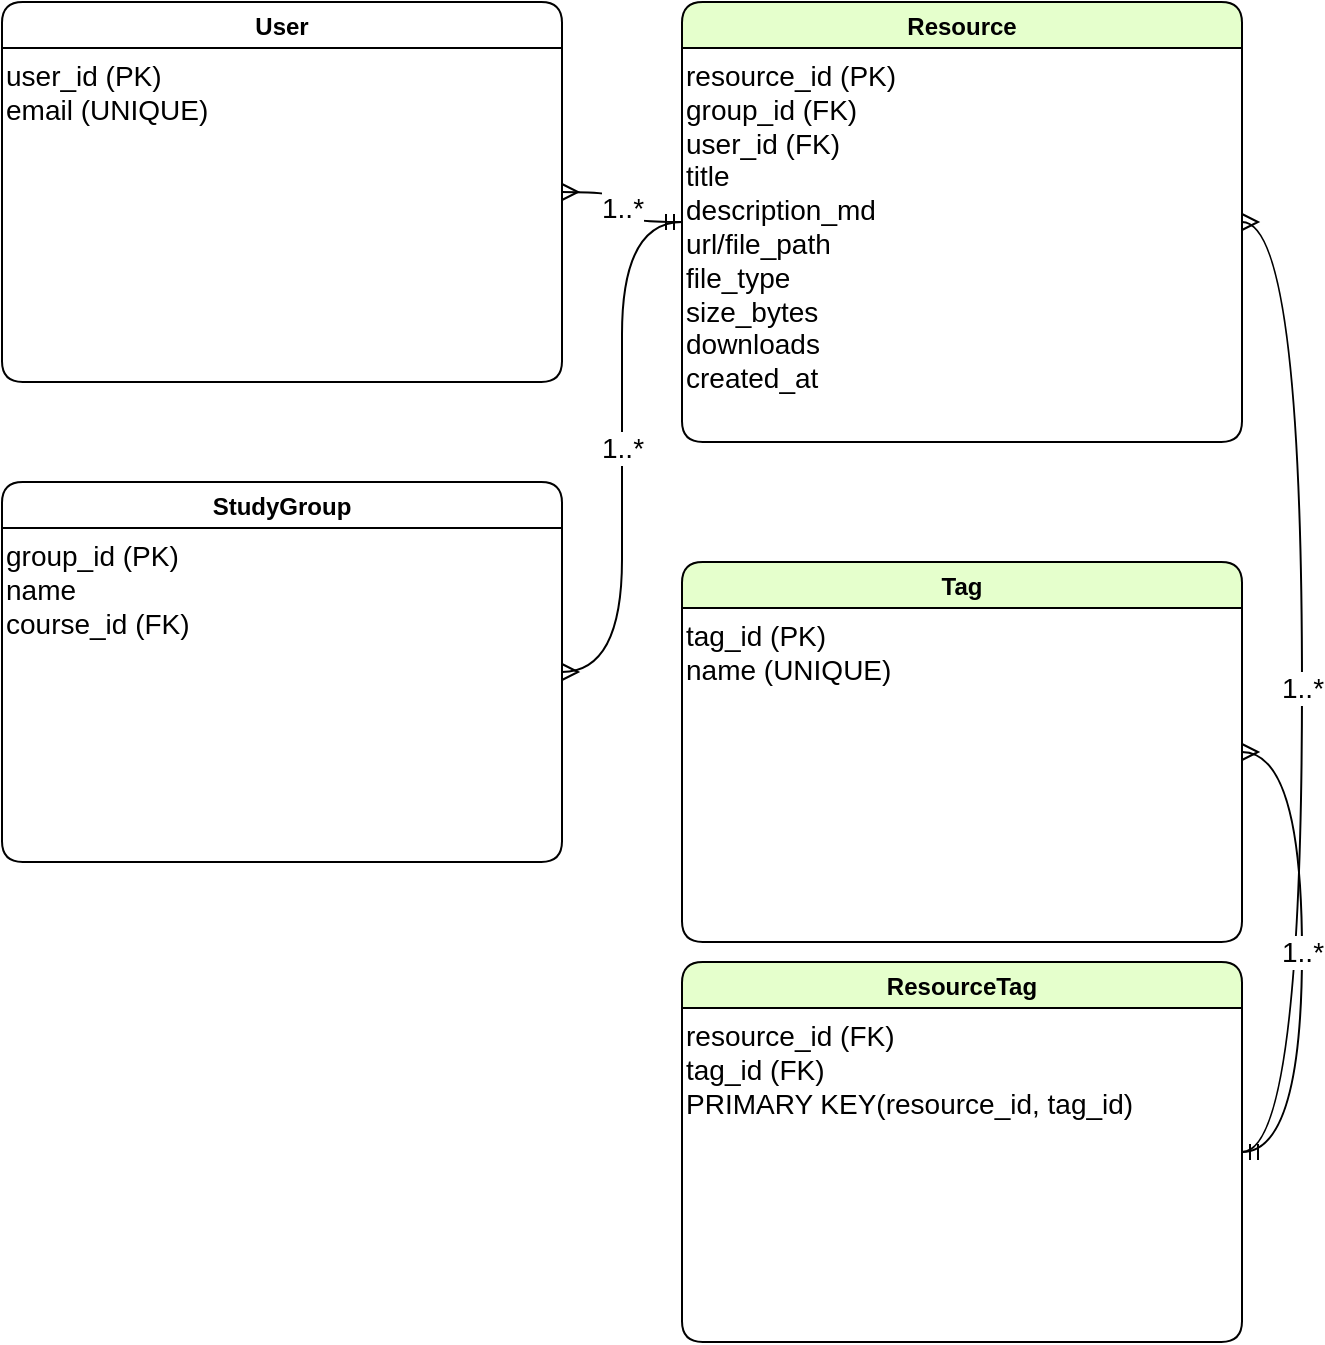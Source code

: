 <mxfile version="28.2.5">
  <diagram name="UC‑3 Resources &amp; Tagging" id="UC3-Labeled">
    <mxGraphModel dx="1418" dy="756" grid="1" gridSize="10" guides="1" tooltips="1" connect="1" arrows="1" fold="1" page="1" pageScale="1" pageWidth="1800" pageHeight="1200" math="0" shadow="0">
      <root>
        <mxCell id="0" />
        <mxCell id="1" parent="0" />
        <mxCell id="id12005" value="User" style="swimlane;rounded=1;fillColor=#FFFFFF;" parent="1" vertex="1">
          <mxGeometry x="80" y="80" width="280" height="190" as="geometry" />
        </mxCell>
        <mxCell id="id12006" value="&lt;div&gt;user_id (PK)&lt;/div&gt;&lt;div&gt;email (UNIQUE)&lt;/div&gt;" style="text;html=1;align=left;verticalAlign=top;resizable=0;points=[];autosize=1;strokeColor=none;fillColor=none;fontSize=14;" parent="id12005" vertex="1">
          <mxGeometry y="22" width="260" height="166" as="geometry" />
        </mxCell>
        <mxCell id="id12007" value="StudyGroup" style="swimlane;rounded=1;fillColor=#FFFFFF;" parent="1" vertex="1">
          <mxGeometry x="80" y="320" width="280" height="190" as="geometry" />
        </mxCell>
        <mxCell id="id12008" value="&lt;div&gt;group_id (PK)&lt;/div&gt;&lt;div&gt;name&lt;/div&gt;&lt;div&gt;course_id (FK)&lt;/div&gt;" style="text;html=1;align=left;verticalAlign=top;resizable=0;points=[];autosize=1;strokeColor=none;fillColor=none;fontSize=14;" parent="id12007" vertex="1">
          <mxGeometry y="22" width="260" height="166" as="geometry" />
        </mxCell>
        <mxCell id="id12009" value="Resource" style="swimlane;rounded=1;fillColor=#E5FFCC;" parent="1" vertex="1">
          <mxGeometry x="420" y="80" width="280" height="220" as="geometry" />
        </mxCell>
        <mxCell id="id12010" value="&lt;div&gt;resource_id (PK)&lt;/div&gt;&lt;div&gt;group_id (FK)&lt;/div&gt;&lt;div&gt;user_id (FK)&lt;/div&gt;&lt;div&gt;title&lt;/div&gt;&lt;div&gt;description_md&lt;/div&gt;&lt;div&gt;url/file_path&lt;/div&gt;&lt;div&gt;file_type&lt;/div&gt;&lt;div&gt;size_bytes&lt;/div&gt;&lt;div&gt;downloads&lt;/div&gt;&lt;div&gt;created_at&lt;/div&gt;" style="text;html=1;align=left;verticalAlign=top;resizable=0;points=[];autosize=1;strokeColor=none;fillColor=none;fontSize=14;" parent="id12009" vertex="1">
          <mxGeometry y="22" width="130" height="180" as="geometry" />
        </mxCell>
        <mxCell id="id12011" value="Tag" style="swimlane;rounded=1;fillColor=#E5FFCC;" parent="1" vertex="1">
          <mxGeometry x="420" y="360" width="280" height="190" as="geometry" />
        </mxCell>
        <mxCell id="id12012" value="&lt;div&gt;tag_id (PK)&lt;/div&gt;&lt;div&gt;name (UNIQUE)&lt;/div&gt;" style="text;html=1;align=left;verticalAlign=top;resizable=0;points=[];autosize=1;strokeColor=none;fillColor=none;fontSize=14;" parent="id12011" vertex="1">
          <mxGeometry y="22" width="260" height="166" as="geometry" />
        </mxCell>
        <mxCell id="id12013" value="ResourceTag" style="swimlane;rounded=1;fillColor=#E5FFCC;" parent="1" vertex="1">
          <mxGeometry x="420" y="560" width="280" height="190" as="geometry" />
        </mxCell>
        <mxCell id="id12014" value="&lt;div&gt;resource_id (FK)&lt;/div&gt;&lt;div&gt;tag_id (FK)&lt;/div&gt;&lt;div&gt;PRIMARY KEY(resource_id, tag_id)&lt;/div&gt;" style="text;html=1;align=left;verticalAlign=top;resizable=0;points=[];autosize=1;strokeColor=none;fillColor=none;fontSize=14;" parent="id12013" vertex="1">
          <mxGeometry y="22" width="260" height="166" as="geometry" />
        </mxCell>
        <mxCell id="id12015" value="1..*" style="edgeStyle=entityRelationEdgeStyle;html=1;endArrow=ERmandOne;startArrow=ERmany;rounded=0;curved=1;fontSize=14;" parent="1" source="id12007" target="id12009" edge="1">
          <mxGeometry width="100" height="100" relative="1" as="geometry" />
        </mxCell>
        <mxCell id="id12016" value="1..*" style="edgeStyle=entityRelationEdgeStyle;html=1;endArrow=ERmandOne;startArrow=ERmany;rounded=0;curved=1;fontSize=14;" parent="1" source="id12005" target="id12009" edge="1">
          <mxGeometry width="100" height="100" relative="1" as="geometry" />
        </mxCell>
        <mxCell id="id12017" value="1..*" style="edgeStyle=entityRelationEdgeStyle;html=1;endArrow=ERmandOne;startArrow=ERmany;rounded=0;curved=1;fontSize=14;" parent="1" source="id12009" target="id12013" edge="1">
          <mxGeometry width="100" height="100" relative="1" as="geometry" />
        </mxCell>
        <mxCell id="id12018" value="1..*" style="edgeStyle=entityRelationEdgeStyle;html=1;endArrow=ERmandOne;startArrow=ERmany;rounded=0;curved=1;fontSize=14;" parent="1" source="id12011" target="id12013" edge="1">
          <mxGeometry width="100" height="100" relative="1" as="geometry" />
        </mxCell>
      </root>
    </mxGraphModel>
  </diagram>
</mxfile>
